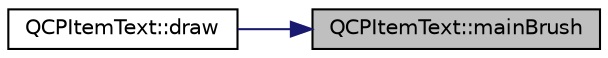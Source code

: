 digraph "QCPItemText::mainBrush"
{
 // LATEX_PDF_SIZE
  edge [fontname="Helvetica",fontsize="10",labelfontname="Helvetica",labelfontsize="10"];
  node [fontname="Helvetica",fontsize="10",shape=record];
  rankdir="RL";
  Node1 [label="QCPItemText::mainBrush",height=0.2,width=0.4,color="black", fillcolor="grey75", style="filled", fontcolor="black",tooltip=" "];
  Node1 -> Node2 [dir="back",color="midnightblue",fontsize="10",style="solid",fontname="Helvetica"];
  Node2 [label="QCPItemText::draw",height=0.2,width=0.4,color="black", fillcolor="white", style="filled",URL="$classQCPItemText.html#a8f8f075da83b6547c2b32e1f64cf0554",tooltip=" "];
}
